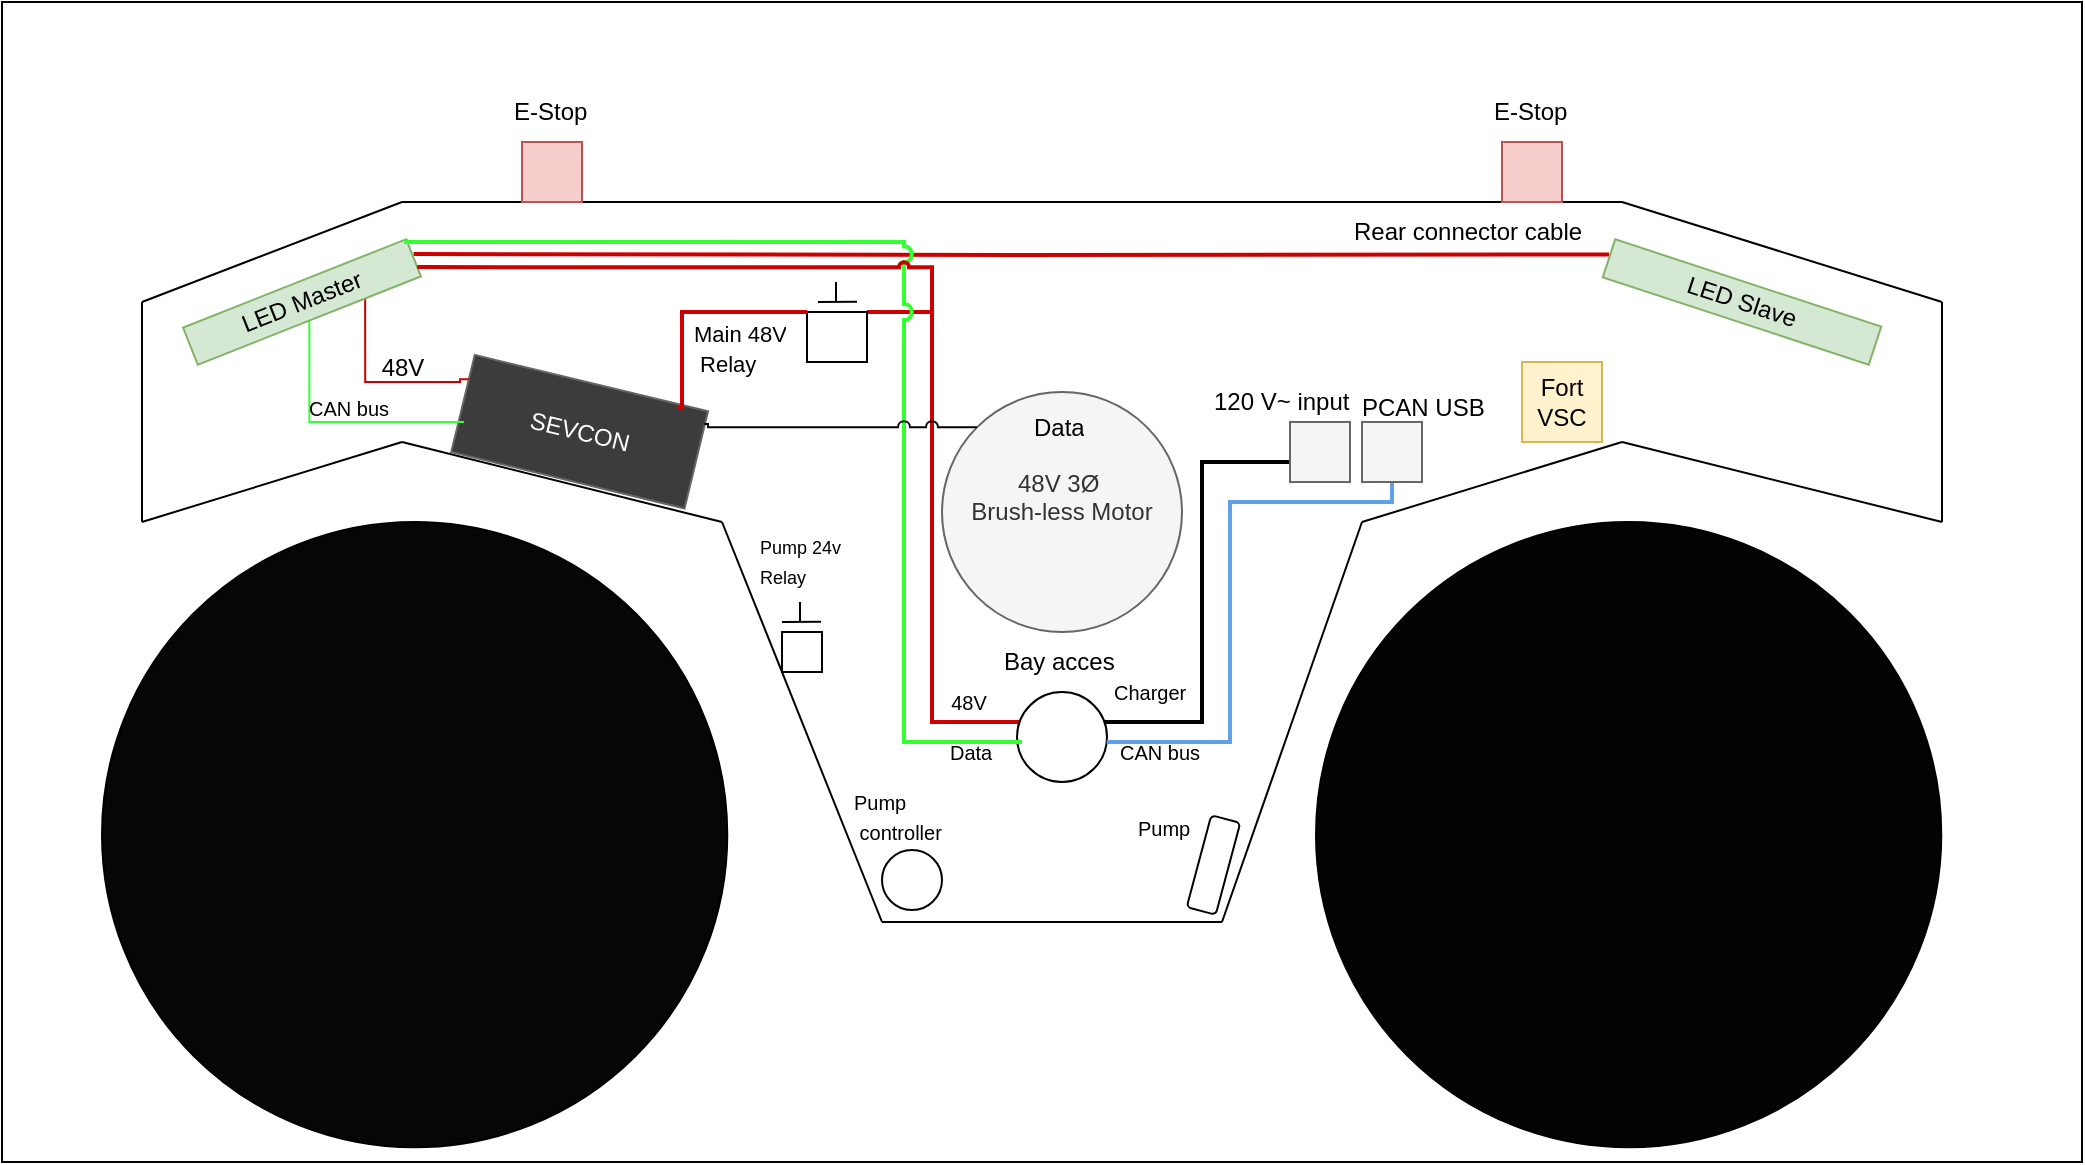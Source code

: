 <mxfile version="28.1.0">
  <diagram id="fv8QuD2WF6MG7lBnu7YH" name="Page-3">
    <mxGraphModel dx="2276" dy="946" grid="1" gridSize="10" guides="1" tooltips="1" connect="1" arrows="1" fold="1" page="1" pageScale="1" pageWidth="850" pageHeight="1100" math="0" shadow="0">
      <root>
        <mxCell id="0" />
        <mxCell id="1" parent="0" />
        <mxCell id="nQkix-6uVAc7kBHaNRsi-25" value="" style="rounded=0;whiteSpace=wrap;html=1;" parent="1" vertex="1">
          <mxGeometry x="-120" y="140" width="1040" height="580" as="geometry" />
        </mxCell>
        <mxCell id="i7CT_Sv9TLv1SvEJBlcD-1" value="" style="endArrow=none;html=1;rounded=0;" parent="1" edge="1">
          <mxGeometry width="50" height="50" relative="1" as="geometry">
            <mxPoint x="490" y="600" as="sourcePoint" />
            <mxPoint x="560" y="400" as="targetPoint" />
          </mxGeometry>
        </mxCell>
        <mxCell id="i7CT_Sv9TLv1SvEJBlcD-2" value="" style="endArrow=none;html=1;rounded=0;" parent="1" edge="1">
          <mxGeometry width="50" height="50" relative="1" as="geometry">
            <mxPoint x="320" y="600" as="sourcePoint" />
            <mxPoint x="490" y="600" as="targetPoint" />
          </mxGeometry>
        </mxCell>
        <mxCell id="i7CT_Sv9TLv1SvEJBlcD-3" value="" style="endArrow=none;html=1;rounded=0;" parent="1" edge="1">
          <mxGeometry width="50" height="50" relative="1" as="geometry">
            <mxPoint x="240" y="400" as="sourcePoint" />
            <mxPoint x="320" y="600" as="targetPoint" />
          </mxGeometry>
        </mxCell>
        <mxCell id="i7CT_Sv9TLv1SvEJBlcD-4" value="" style="endArrow=none;html=1;rounded=0;" parent="1" edge="1">
          <mxGeometry width="50" height="50" relative="1" as="geometry">
            <mxPoint x="240" y="400" as="sourcePoint" />
            <mxPoint x="80" y="360" as="targetPoint" />
          </mxGeometry>
        </mxCell>
        <mxCell id="i7CT_Sv9TLv1SvEJBlcD-5" value="" style="endArrow=none;html=1;rounded=0;" parent="1" edge="1">
          <mxGeometry width="50" height="50" relative="1" as="geometry">
            <mxPoint x="80" y="360" as="sourcePoint" />
            <mxPoint x="-50" y="400" as="targetPoint" />
          </mxGeometry>
        </mxCell>
        <mxCell id="i7CT_Sv9TLv1SvEJBlcD-6" value="" style="endArrow=none;html=1;rounded=0;" parent="1" edge="1">
          <mxGeometry width="50" height="50" relative="1" as="geometry">
            <mxPoint x="690" y="360" as="sourcePoint" />
            <mxPoint x="850" y="400" as="targetPoint" />
          </mxGeometry>
        </mxCell>
        <mxCell id="i7CT_Sv9TLv1SvEJBlcD-7" value="" style="endArrow=none;html=1;rounded=0;" parent="1" edge="1">
          <mxGeometry width="50" height="50" relative="1" as="geometry">
            <mxPoint x="560" y="400" as="sourcePoint" />
            <mxPoint x="690" y="360" as="targetPoint" />
          </mxGeometry>
        </mxCell>
        <mxCell id="i7CT_Sv9TLv1SvEJBlcD-8" value="&lt;span style=&quot;color: rgb(255, 255, 255);&quot;&gt;SEVCON&lt;/span&gt;" style="rounded=0;whiteSpace=wrap;html=1;rotation=13.6;direction=west;strokeColor=#666666;fillColor=#3C3C3C;fontColor=#333333;" parent="1" vertex="1">
          <mxGeometry x="108.82" y="329.86" width="120" height="50" as="geometry" />
        </mxCell>
        <mxCell id="i7CT_Sv9TLv1SvEJBlcD-10" value="" style="endArrow=none;html=1;rounded=0;" parent="1" edge="1">
          <mxGeometry width="50" height="50" relative="1" as="geometry">
            <mxPoint x="-50" y="290" as="sourcePoint" />
            <mxPoint x="-50" y="400" as="targetPoint" />
          </mxGeometry>
        </mxCell>
        <mxCell id="i7CT_Sv9TLv1SvEJBlcD-11" value="" style="endArrow=none;html=1;rounded=0;" parent="1" edge="1">
          <mxGeometry width="50" height="50" relative="1" as="geometry">
            <mxPoint x="-50" y="290" as="sourcePoint" />
            <mxPoint x="80" y="240" as="targetPoint" />
          </mxGeometry>
        </mxCell>
        <mxCell id="i7CT_Sv9TLv1SvEJBlcD-12" value="" style="endArrow=none;html=1;rounded=0;" parent="1" edge="1">
          <mxGeometry width="50" height="50" relative="1" as="geometry">
            <mxPoint x="80" y="240" as="sourcePoint" />
            <mxPoint x="690" y="240" as="targetPoint" />
          </mxGeometry>
        </mxCell>
        <mxCell id="i7CT_Sv9TLv1SvEJBlcD-13" value="" style="endArrow=none;html=1;rounded=0;" parent="1" edge="1">
          <mxGeometry width="50" height="50" relative="1" as="geometry">
            <mxPoint x="850" y="290" as="sourcePoint" />
            <mxPoint x="690" y="240" as="targetPoint" />
          </mxGeometry>
        </mxCell>
        <mxCell id="i7CT_Sv9TLv1SvEJBlcD-14" value="" style="endArrow=none;html=1;rounded=0;" parent="1" edge="1">
          <mxGeometry width="50" height="50" relative="1" as="geometry">
            <mxPoint x="850" y="290" as="sourcePoint" />
            <mxPoint x="850" y="400" as="targetPoint" />
          </mxGeometry>
        </mxCell>
        <mxCell id="6qHDCr1hFNVZlZBoAQg2-8" style="edgeStyle=orthogonalEdgeStyle;rounded=0;orthogonalLoop=1;jettySize=auto;html=1;exitX=1;exitY=0.5;exitDx=0;exitDy=0;entryX=0;entryY=0.5;entryDx=0;entryDy=0;endArrow=none;endFill=0;strokeWidth=2;strokeColor=light-dark(#CC0000,#CC0000);" parent="1" edge="1">
          <mxGeometry relative="1" as="geometry">
            <mxPoint x="85.787" y="266.013" as="sourcePoint" />
            <mxPoint x="683.502" y="266.237" as="targetPoint" />
          </mxGeometry>
        </mxCell>
        <mxCell id="6qHDCr1hFNVZlZBoAQg2-19" style="edgeStyle=orthogonalEdgeStyle;rounded=0;orthogonalLoop=1;jettySize=auto;html=1;exitX=0.5;exitY=1;exitDx=0;exitDy=0;endArrow=none;endFill=0;strokeColor=#33FF33;" parent="1" source="i7CT_Sv9TLv1SvEJBlcD-16" edge="1">
          <mxGeometry relative="1" as="geometry">
            <Array as="points">
              <mxPoint x="34" y="350" />
              <mxPoint x="111" y="350" />
            </Array>
            <mxPoint x="110" y="350" as="targetPoint" />
          </mxGeometry>
        </mxCell>
        <mxCell id="nQkix-6uVAc7kBHaNRsi-3" style="edgeStyle=orthogonalEdgeStyle;rounded=0;orthogonalLoop=1;jettySize=auto;html=1;exitX=0.75;exitY=1;exitDx=0;exitDy=0;entryX=1;entryY=0.75;entryDx=0;entryDy=0;strokeColor=light-dark(#CC0000,#CC0000);endArrow=none;endFill=0;" parent="1" source="i7CT_Sv9TLv1SvEJBlcD-16" target="i7CT_Sv9TLv1SvEJBlcD-8" edge="1">
          <mxGeometry relative="1" as="geometry">
            <Array as="points">
              <mxPoint x="62" y="330" />
              <mxPoint x="109" y="330" />
              <mxPoint x="109" y="329" />
            </Array>
          </mxGeometry>
        </mxCell>
        <mxCell id="i7CT_Sv9TLv1SvEJBlcD-16" value="LED Master" style="rounded=0;whiteSpace=wrap;html=1;rotation=-21.6;fillColor=#d5e8d4;strokeColor=#82b366;" parent="1" vertex="1">
          <mxGeometry x="-30" y="280" width="120" height="20" as="geometry" />
        </mxCell>
        <mxCell id="i7CT_Sv9TLv1SvEJBlcD-17" value="LED Slave" style="rounded=0;whiteSpace=wrap;html=1;rotation=18.2;fillColor=#d5e8d4;strokeColor=#82b366;" parent="1" vertex="1">
          <mxGeometry x="680" y="280" width="140" height="20" as="geometry" />
        </mxCell>
        <mxCell id="i7CT_Sv9TLv1SvEJBlcD-23" value="" style="whiteSpace=wrap;html=1;aspect=fixed;fillColor=#f8cecc;strokeColor=#b85450;" parent="1" vertex="1">
          <mxGeometry x="140" y="210" width="30" height="30" as="geometry" />
        </mxCell>
        <mxCell id="i7CT_Sv9TLv1SvEJBlcD-24" value="" style="whiteSpace=wrap;html=1;aspect=fixed;fillColor=#f8cecc;strokeColor=#b85450;" parent="1" vertex="1">
          <mxGeometry x="630" y="210" width="30" height="30" as="geometry" />
        </mxCell>
        <mxCell id="i7CT_Sv9TLv1SvEJBlcD-25" value="" style="ellipse;whiteSpace=wrap;html=1;aspect=fixed;fillColor=#060606;" parent="1" vertex="1">
          <mxGeometry x="-70" y="400" width="312.64" height="312.64" as="geometry" />
        </mxCell>
        <mxCell id="i7CT_Sv9TLv1SvEJBlcD-27" value="" style="ellipse;whiteSpace=wrap;html=1;aspect=fixed;fillColor=#030303;" parent="1" vertex="1">
          <mxGeometry x="537" y="400" width="312.64" height="312.64" as="geometry" />
        </mxCell>
        <mxCell id="i7CT_Sv9TLv1SvEJBlcD-28" value="&lt;div&gt;&lt;br&gt;&lt;/div&gt;&lt;div&gt;48V 3&lt;font style=&quot;font-size: 12px;&quot;&gt;Ø&lt;/font&gt;&amp;nbsp;&lt;/div&gt;&lt;div&gt;Brush-less Motor&lt;/div&gt;&lt;div&gt;&lt;br&gt;&lt;/div&gt;&lt;div&gt;&lt;br&gt;&lt;/div&gt;" style="ellipse;whiteSpace=wrap;html=1;aspect=fixed;fillColor=#f5f5f5;fontColor=#333333;strokeColor=#666666;" parent="1" vertex="1">
          <mxGeometry x="350" y="335" width="120" height="120" as="geometry" />
        </mxCell>
        <mxCell id="i7CT_Sv9TLv1SvEJBlcD-29" value="&lt;div&gt;Fort VSC&lt;/div&gt;" style="whiteSpace=wrap;html=1;aspect=fixed;fillColor=#fff2cc;strokeColor=#d6b656;" parent="1" vertex="1">
          <mxGeometry x="640" y="320" width="40" height="40" as="geometry" />
        </mxCell>
        <mxCell id="i7CT_Sv9TLv1SvEJBlcD-34" style="edgeStyle=orthogonalEdgeStyle;rounded=0;orthogonalLoop=1;jettySize=auto;html=1;endArrow=none;endFill=0;jumpStyle=arc;strokeWidth=2;entryX=0.25;entryY=1;entryDx=0;entryDy=0;" parent="1" source="i7CT_Sv9TLv1SvEJBlcD-30" target="i7CT_Sv9TLv1SvEJBlcD-37" edge="1">
          <mxGeometry relative="1" as="geometry">
            <mxPoint x="530" y="240" as="targetPoint" />
            <Array as="points">
              <mxPoint x="480" y="500" />
              <mxPoint x="480" y="370" />
              <mxPoint x="532" y="370" />
            </Array>
          </mxGeometry>
        </mxCell>
        <mxCell id="i7CT_Sv9TLv1SvEJBlcD-62" style="edgeStyle=orthogonalEdgeStyle;rounded=0;orthogonalLoop=1;jettySize=auto;html=1;entryX=0;entryY=0;entryDx=0;entryDy=0;strokeWidth=2;strokeColor=light-dark(#CC0000,#CC0000);endArrow=none;endFill=0;" parent="1" source="i7CT_Sv9TLv1SvEJBlcD-30" target="i7CT_Sv9TLv1SvEJBlcD-50" edge="1">
          <mxGeometry relative="1" as="geometry">
            <Array as="points">
              <mxPoint x="345" y="500" />
              <mxPoint x="345" y="295" />
            </Array>
          </mxGeometry>
        </mxCell>
        <mxCell id="i7CT_Sv9TLv1SvEJBlcD-30" value="" style="ellipse;whiteSpace=wrap;html=1;aspect=fixed;" parent="1" vertex="1">
          <mxGeometry x="387.5" y="485" width="45" height="45" as="geometry" />
        </mxCell>
        <mxCell id="6qHDCr1hFNVZlZBoAQg2-6" style="edgeStyle=orthogonalEdgeStyle;rounded=0;orthogonalLoop=1;jettySize=auto;html=1;entryX=1;entryY=0;entryDx=0;entryDy=0;jumpStyle=arc;endArrow=none;endFill=0;strokeColor=#33FF33;strokeWidth=2;" parent="1" target="i7CT_Sv9TLv1SvEJBlcD-16" edge="1">
          <mxGeometry relative="1" as="geometry">
            <Array as="points">
              <mxPoint x="331" y="510" />
              <mxPoint x="331" y="260" />
              <mxPoint x="82" y="260" />
            </Array>
            <mxPoint x="390" y="510" as="sourcePoint" />
            <mxPoint x="83.005" y="198.615" as="targetPoint" />
          </mxGeometry>
        </mxCell>
        <mxCell id="i7CT_Sv9TLv1SvEJBlcD-31" value="Bay acces" style="text;strokeColor=none;fillColor=none;align=left;verticalAlign=middle;spacingLeft=4;spacingRight=4;overflow=hidden;points=[[0,0.5],[1,0.5]];portConstraint=eastwest;rotatable=0;whiteSpace=wrap;html=1;" parent="1" vertex="1">
          <mxGeometry x="375" y="455" width="70" height="30" as="geometry" />
        </mxCell>
        <mxCell id="i7CT_Sv9TLv1SvEJBlcD-37" value="" style="whiteSpace=wrap;html=1;aspect=fixed;fillColor=#f5f5f5;fontColor=#333333;strokeColor=#666666;" parent="1" vertex="1">
          <mxGeometry x="524" y="350" width="30" height="30" as="geometry" />
        </mxCell>
        <mxCell id="i7CT_Sv9TLv1SvEJBlcD-42" value="120 V~ input" style="text;strokeColor=none;fillColor=none;align=left;verticalAlign=middle;spacingLeft=4;spacingRight=4;overflow=hidden;points=[[0,0.5],[1,0.5]];portConstraint=eastwest;rotatable=0;whiteSpace=wrap;html=1;" parent="1" vertex="1">
          <mxGeometry x="480" y="325" width="80" height="30" as="geometry" />
        </mxCell>
        <mxCell id="i7CT_Sv9TLv1SvEJBlcD-43" value="E-Stop" style="text;strokeColor=none;fillColor=none;align=left;verticalAlign=middle;spacingLeft=4;spacingRight=4;overflow=hidden;points=[[0,0.5],[1,0.5]];portConstraint=eastwest;rotatable=0;whiteSpace=wrap;html=1;" parent="1" vertex="1">
          <mxGeometry x="130" y="180" width="80" height="30" as="geometry" />
        </mxCell>
        <mxCell id="i7CT_Sv9TLv1SvEJBlcD-44" value="E-Stop" style="text;strokeColor=none;fillColor=none;align=left;verticalAlign=middle;spacingLeft=4;spacingRight=4;overflow=hidden;points=[[0,0.5],[1,0.5]];portConstraint=eastwest;rotatable=0;whiteSpace=wrap;html=1;" parent="1" vertex="1">
          <mxGeometry x="620" y="180" width="80" height="30" as="geometry" />
        </mxCell>
        <mxCell id="nQkix-6uVAc7kBHaNRsi-15" style="edgeStyle=orthogonalEdgeStyle;rounded=0;orthogonalLoop=1;jettySize=auto;html=1;entryX=1;entryY=0.75;entryDx=0;entryDy=0;endArrow=none;endFill=0;strokeWidth=2;strokeColor=light-dark(#CC0000,#CC0000);jumpStyle=arc;jumpSize=3;" parent="1" target="i7CT_Sv9TLv1SvEJBlcD-16" edge="1">
          <mxGeometry relative="1" as="geometry">
            <mxPoint x="340" y="295" as="sourcePoint" />
            <Array as="points">
              <mxPoint x="345" y="295" />
              <mxPoint x="345" y="273" />
            </Array>
          </mxGeometry>
        </mxCell>
        <mxCell id="i7CT_Sv9TLv1SvEJBlcD-47" value="" style="edgeStyle=orthogonalEdgeStyle;rounded=0;orthogonalLoop=1;jettySize=auto;html=1;jumpStyle=arc;strokeWidth=2;endArrow=none;endFill=0;strokeColor=light-dark(#62a0ea, #ededed);" parent="1" source="i7CT_Sv9TLv1SvEJBlcD-30" target="i7CT_Sv9TLv1SvEJBlcD-46" edge="1">
          <mxGeometry relative="1" as="geometry">
            <mxPoint x="520" y="390" as="targetPoint" />
            <mxPoint x="400" y="541" as="sourcePoint" />
            <Array as="points">
              <mxPoint x="494" y="510" />
              <mxPoint x="494" y="390" />
              <mxPoint x="575" y="390" />
            </Array>
          </mxGeometry>
        </mxCell>
        <mxCell id="i7CT_Sv9TLv1SvEJBlcD-46" value="" style="whiteSpace=wrap;html=1;aspect=fixed;fillColor=#f5f5f5;fontColor=#333333;strokeColor=#666666;" parent="1" vertex="1">
          <mxGeometry x="560" y="350" width="30" height="30" as="geometry" />
        </mxCell>
        <mxCell id="i7CT_Sv9TLv1SvEJBlcD-48" value="PCAN USB" style="text;strokeColor=none;fillColor=none;align=left;verticalAlign=middle;spacingLeft=4;spacingRight=4;overflow=hidden;points=[[0,0.5],[1,0.5]];portConstraint=eastwest;rotatable=0;whiteSpace=wrap;html=1;" parent="1" vertex="1">
          <mxGeometry x="554" y="328" width="80" height="30" as="geometry" />
        </mxCell>
        <mxCell id="i7CT_Sv9TLv1SvEJBlcD-50" value="" style="rounded=0;whiteSpace=wrap;html=1;direction=south;" parent="1" vertex="1">
          <mxGeometry x="282.5" y="295" width="30" height="25" as="geometry" />
        </mxCell>
        <mxCell id="i7CT_Sv9TLv1SvEJBlcD-52" value="&lt;div&gt;&lt;font style=&quot;font-size: 11px;&quot;&gt;Main 48V&lt;/font&gt;&lt;/div&gt;&lt;div&gt;&lt;font style=&quot;font-size: 11px;&quot;&gt;&amp;nbsp;Relay&lt;/font&gt;&lt;/div&gt;" style="text;strokeColor=none;fillColor=none;align=left;verticalAlign=middle;spacingLeft=4;spacingRight=4;overflow=hidden;points=[[0,0.5],[1,0.5]];portConstraint=eastwest;rotatable=0;whiteSpace=wrap;html=1;" parent="1" vertex="1">
          <mxGeometry x="220" y="294.5" width="60" height="37" as="geometry" />
        </mxCell>
        <mxCell id="i7CT_Sv9TLv1SvEJBlcD-56" style="edgeStyle=orthogonalEdgeStyle;rounded=0;orthogonalLoop=1;jettySize=auto;html=1;exitX=0;exitY=0;exitDx=0;exitDy=0;entryX=0.003;entryY=0.869;entryDx=0;entryDy=0;entryPerimeter=0;jumpStyle=arc;endArrow=none;endFill=0;" parent="1" source="i7CT_Sv9TLv1SvEJBlcD-28" target="i7CT_Sv9TLv1SvEJBlcD-8" edge="1">
          <mxGeometry relative="1" as="geometry">
            <Array as="points">
              <mxPoint x="233" y="353" />
            </Array>
          </mxGeometry>
        </mxCell>
        <mxCell id="i7CT_Sv9TLv1SvEJBlcD-57" value="Data" style="text;strokeColor=none;fillColor=none;align=left;verticalAlign=middle;spacingLeft=4;spacingRight=4;overflow=hidden;points=[[0,0.5],[1,0.5]];portConstraint=eastwest;rotatable=0;whiteSpace=wrap;html=1;" parent="1" vertex="1">
          <mxGeometry x="390" y="338" width="80" height="30" as="geometry" />
        </mxCell>
        <mxCell id="6qHDCr1hFNVZlZBoAQg2-1" style="edgeStyle=orthogonalEdgeStyle;rounded=0;orthogonalLoop=1;jettySize=auto;html=1;exitX=0;exitY=1;exitDx=0;exitDy=0;entryX=0.126;entryY=0.971;entryDx=0;entryDy=0;entryPerimeter=0;endArrow=none;endFill=0;strokeWidth=2;strokeColor=light-dark(#CC0000,#CC0000);" parent="1" source="i7CT_Sv9TLv1SvEJBlcD-50" target="i7CT_Sv9TLv1SvEJBlcD-8" edge="1">
          <mxGeometry relative="1" as="geometry">
            <Array as="points">
              <mxPoint x="220" y="295" />
            </Array>
          </mxGeometry>
        </mxCell>
        <mxCell id="6qHDCr1hFNVZlZBoAQg2-2" value="" style="endArrow=none;html=1;rounded=0;" parent="1" edge="1">
          <mxGeometry width="50" height="50" relative="1" as="geometry">
            <mxPoint x="288" y="290" as="sourcePoint" />
            <mxPoint x="307.5" y="289.83" as="targetPoint" />
            <Array as="points">
              <mxPoint x="307.5" y="289.83" />
            </Array>
          </mxGeometry>
        </mxCell>
        <mxCell id="6qHDCr1hFNVZlZBoAQg2-4" value="" style="endArrow=none;html=1;rounded=0;" parent="1" edge="1">
          <mxGeometry width="50" height="50" relative="1" as="geometry">
            <mxPoint x="297" y="290" as="sourcePoint" />
            <mxPoint x="297" y="280" as="targetPoint" />
          </mxGeometry>
        </mxCell>
        <mxCell id="6qHDCr1hFNVZlZBoAQg2-9" value="Rear connector cable" style="text;strokeColor=none;fillColor=none;align=left;verticalAlign=middle;spacingLeft=4;spacingRight=4;overflow=hidden;points=[[0,0.5],[1,0.5]];portConstraint=eastwest;rotatable=0;whiteSpace=wrap;html=1;" parent="1" vertex="1">
          <mxGeometry x="550" y="240" width="130" height="30" as="geometry" />
        </mxCell>
        <mxCell id="6qHDCr1hFNVZlZBoAQg2-11" value="&lt;font style=&quot;font-size: 10px;&quot;&gt;Data&amp;nbsp;&lt;/font&gt;" style="text;strokeColor=none;fillColor=none;align=left;verticalAlign=middle;spacingLeft=4;spacingRight=4;overflow=hidden;points=[[0,0.5],[1,0.5]];portConstraint=eastwest;rotatable=0;whiteSpace=wrap;html=1;" parent="1" vertex="1">
          <mxGeometry x="347.5" y="500" width="40" height="30" as="geometry" />
        </mxCell>
        <mxCell id="nQkix-6uVAc7kBHaNRsi-7" value="" style="rounded=1;whiteSpace=wrap;html=1;rotation=-75;" parent="1" vertex="1">
          <mxGeometry x="462" y="564" width="47.5" height="15" as="geometry" />
        </mxCell>
        <mxCell id="6qHDCr1hFNVZlZBoAQg2-20" value="&lt;font style=&quot;font-size: 10px;&quot;&gt;CAN bus&lt;/font&gt;" style="text;html=1;align=center;verticalAlign=middle;resizable=0;points=[];autosize=1;strokeColor=none;fillColor=none;" parent="1" vertex="1">
          <mxGeometry x="23" y="328" width="60" height="30" as="geometry" />
        </mxCell>
        <mxCell id="nQkix-6uVAc7kBHaNRsi-4" value="48V" style="text;html=1;align=center;verticalAlign=middle;resizable=0;points=[];autosize=1;strokeColor=none;fillColor=none;" parent="1" vertex="1">
          <mxGeometry x="60" y="308" width="40" height="30" as="geometry" />
        </mxCell>
        <mxCell id="nQkix-6uVAc7kBHaNRsi-6" value="" style="ellipse;whiteSpace=wrap;html=1;aspect=fixed;" parent="1" vertex="1">
          <mxGeometry x="320" y="564" width="30" height="30" as="geometry" />
        </mxCell>
        <mxCell id="nQkix-6uVAc7kBHaNRsi-11" value="" style="rounded=0;whiteSpace=wrap;html=1;direction=south;" parent="1" vertex="1">
          <mxGeometry x="270" y="455" width="20" height="20" as="geometry" />
        </mxCell>
        <mxCell id="nQkix-6uVAc7kBHaNRsi-12" value="" style="endArrow=none;html=1;rounded=0;" parent="1" edge="1">
          <mxGeometry width="50" height="50" relative="1" as="geometry">
            <mxPoint x="270" y="450" as="sourcePoint" />
            <mxPoint x="289.5" y="449.83" as="targetPoint" />
            <Array as="points">
              <mxPoint x="289.5" y="449.83" />
            </Array>
          </mxGeometry>
        </mxCell>
        <mxCell id="nQkix-6uVAc7kBHaNRsi-13" value="" style="endArrow=none;html=1;rounded=0;" parent="1" edge="1">
          <mxGeometry width="50" height="50" relative="1" as="geometry">
            <mxPoint x="279" y="450" as="sourcePoint" />
            <mxPoint x="279" y="440" as="targetPoint" />
          </mxGeometry>
        </mxCell>
        <mxCell id="nQkix-6uVAc7kBHaNRsi-14" value="&lt;font style=&quot;font-size: 9px;&quot;&gt;Pump 24v Relay&lt;/font&gt;" style="text;strokeColor=none;fillColor=none;align=left;verticalAlign=middle;spacingLeft=4;spacingRight=4;overflow=hidden;points=[[0,0.5],[1,0.5]];portConstraint=eastwest;rotatable=0;whiteSpace=wrap;html=1;" parent="1" vertex="1">
          <mxGeometry x="252.5" y="400" width="55" height="37" as="geometry" />
        </mxCell>
        <mxCell id="nQkix-6uVAc7kBHaNRsi-16" value="&lt;font style=&quot;font-size: 10px;&quot;&gt;48V&lt;/font&gt;" style="text;html=1;align=center;verticalAlign=middle;resizable=0;points=[];autosize=1;strokeColor=none;fillColor=none;" parent="1" vertex="1">
          <mxGeometry x="342.5" y="475" width="40" height="30" as="geometry" />
        </mxCell>
        <mxCell id="nQkix-6uVAc7kBHaNRsi-17" value="&lt;font style=&quot;font-size: 10px;&quot;&gt;CAN bus&lt;/font&gt;" style="text;strokeColor=none;fillColor=none;align=left;verticalAlign=middle;spacingLeft=4;spacingRight=4;overflow=hidden;points=[[0,0.5],[1,0.5]];portConstraint=eastwest;rotatable=0;whiteSpace=wrap;html=1;" parent="1" vertex="1">
          <mxGeometry x="432.5" y="500" width="60" height="30" as="geometry" />
        </mxCell>
        <mxCell id="nQkix-6uVAc7kBHaNRsi-18" value="&lt;font style=&quot;font-size: 10px;&quot;&gt;Charger&lt;/font&gt;" style="text;strokeColor=none;fillColor=none;align=left;verticalAlign=middle;spacingLeft=4;spacingRight=4;overflow=hidden;points=[[0,0.5],[1,0.5]];portConstraint=eastwest;rotatable=0;whiteSpace=wrap;html=1;" parent="1" vertex="1">
          <mxGeometry x="429.5" y="470" width="60" height="30" as="geometry" />
        </mxCell>
        <mxCell id="nQkix-6uVAc7kBHaNRsi-19" value="&lt;div&gt;&lt;font style=&quot;font-size: 10px;&quot;&gt;Pump&lt;/font&gt;&lt;/div&gt;&lt;div&gt;&lt;font style=&quot;font-size: 10px;&quot;&gt;&amp;nbsp;controller&lt;/font&gt;&lt;/div&gt;" style="text;strokeColor=none;fillColor=none;align=left;verticalAlign=middle;spacingLeft=4;spacingRight=4;overflow=hidden;points=[[0,0.5],[1,0.5]];portConstraint=eastwest;rotatable=0;whiteSpace=wrap;html=1;" parent="1" vertex="1">
          <mxGeometry x="300" y="529" width="60" height="35" as="geometry" />
        </mxCell>
        <mxCell id="nQkix-6uVAc7kBHaNRsi-21" value="&lt;font style=&quot;font-size: 10px;&quot;&gt;Pump&lt;/font&gt;" style="text;strokeColor=none;fillColor=none;align=left;verticalAlign=middle;spacingLeft=4;spacingRight=4;overflow=hidden;points=[[0,0.5],[1,0.5]];portConstraint=eastwest;rotatable=0;whiteSpace=wrap;html=1;" parent="1" vertex="1">
          <mxGeometry x="441.5" y="535" width="36" height="35" as="geometry" />
        </mxCell>
      </root>
    </mxGraphModel>
  </diagram>
</mxfile>
